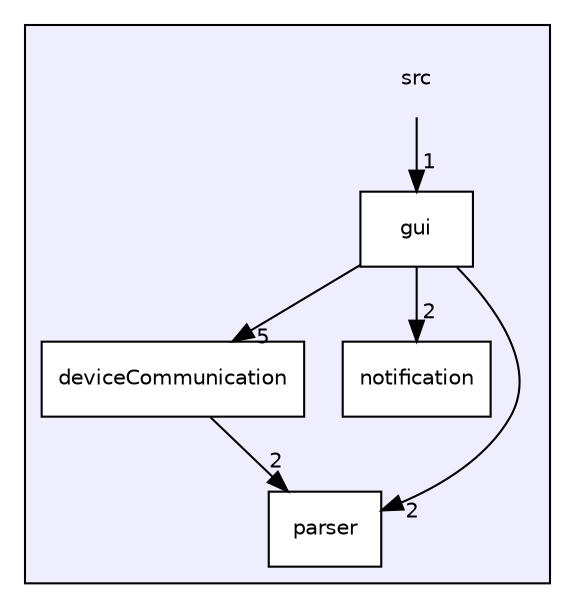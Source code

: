 digraph "src" {
  compound=true
  node [ fontsize="10", fontname="Helvetica"];
  edge [ labelfontsize="10", labelfontname="Helvetica"];
  subgraph clusterdir_68267d1309a1af8e8297ef4c3efbcdba {
    graph [ bgcolor="#eeeeff", pencolor="black", label="" URL="dir_68267d1309a1af8e8297ef4c3efbcdba.html"];
    dir_68267d1309a1af8e8297ef4c3efbcdba [shape=plaintext label="src"];
  dir_4a761e7caedf545790f52a1969ab497a [shape=box label="deviceCommunication" fillcolor="white" style="filled" URL="dir_4a761e7caedf545790f52a1969ab497a.html"];
  dir_99d0482cf009f9d97a0877749b817f19 [shape=box label="gui" fillcolor="white" style="filled" URL="dir_99d0482cf009f9d97a0877749b817f19.html"];
  dir_b881cb6ca9ddcba9002717d130de9a90 [shape=box label="notification" fillcolor="white" style="filled" URL="dir_b881cb6ca9ddcba9002717d130de9a90.html"];
  dir_6cd8491d143eb218b70983dbdb3c58bc [shape=box label="parser" fillcolor="white" style="filled" URL="dir_6cd8491d143eb218b70983dbdb3c58bc.html"];
  }
  dir_99d0482cf009f9d97a0877749b817f19->dir_4a761e7caedf545790f52a1969ab497a [headlabel="5", labeldistance=1.5 headhref="dir_000002_000001.html"];
  dir_99d0482cf009f9d97a0877749b817f19->dir_6cd8491d143eb218b70983dbdb3c58bc [headlabel="2", labeldistance=1.5 headhref="dir_000002_000004.html"];
  dir_99d0482cf009f9d97a0877749b817f19->dir_b881cb6ca9ddcba9002717d130de9a90 [headlabel="2", labeldistance=1.5 headhref="dir_000002_000003.html"];
  dir_68267d1309a1af8e8297ef4c3efbcdba->dir_99d0482cf009f9d97a0877749b817f19 [headlabel="1", labeldistance=1.5 headhref="dir_000000_000002.html"];
  dir_4a761e7caedf545790f52a1969ab497a->dir_6cd8491d143eb218b70983dbdb3c58bc [headlabel="2", labeldistance=1.5 headhref="dir_000001_000004.html"];
}
